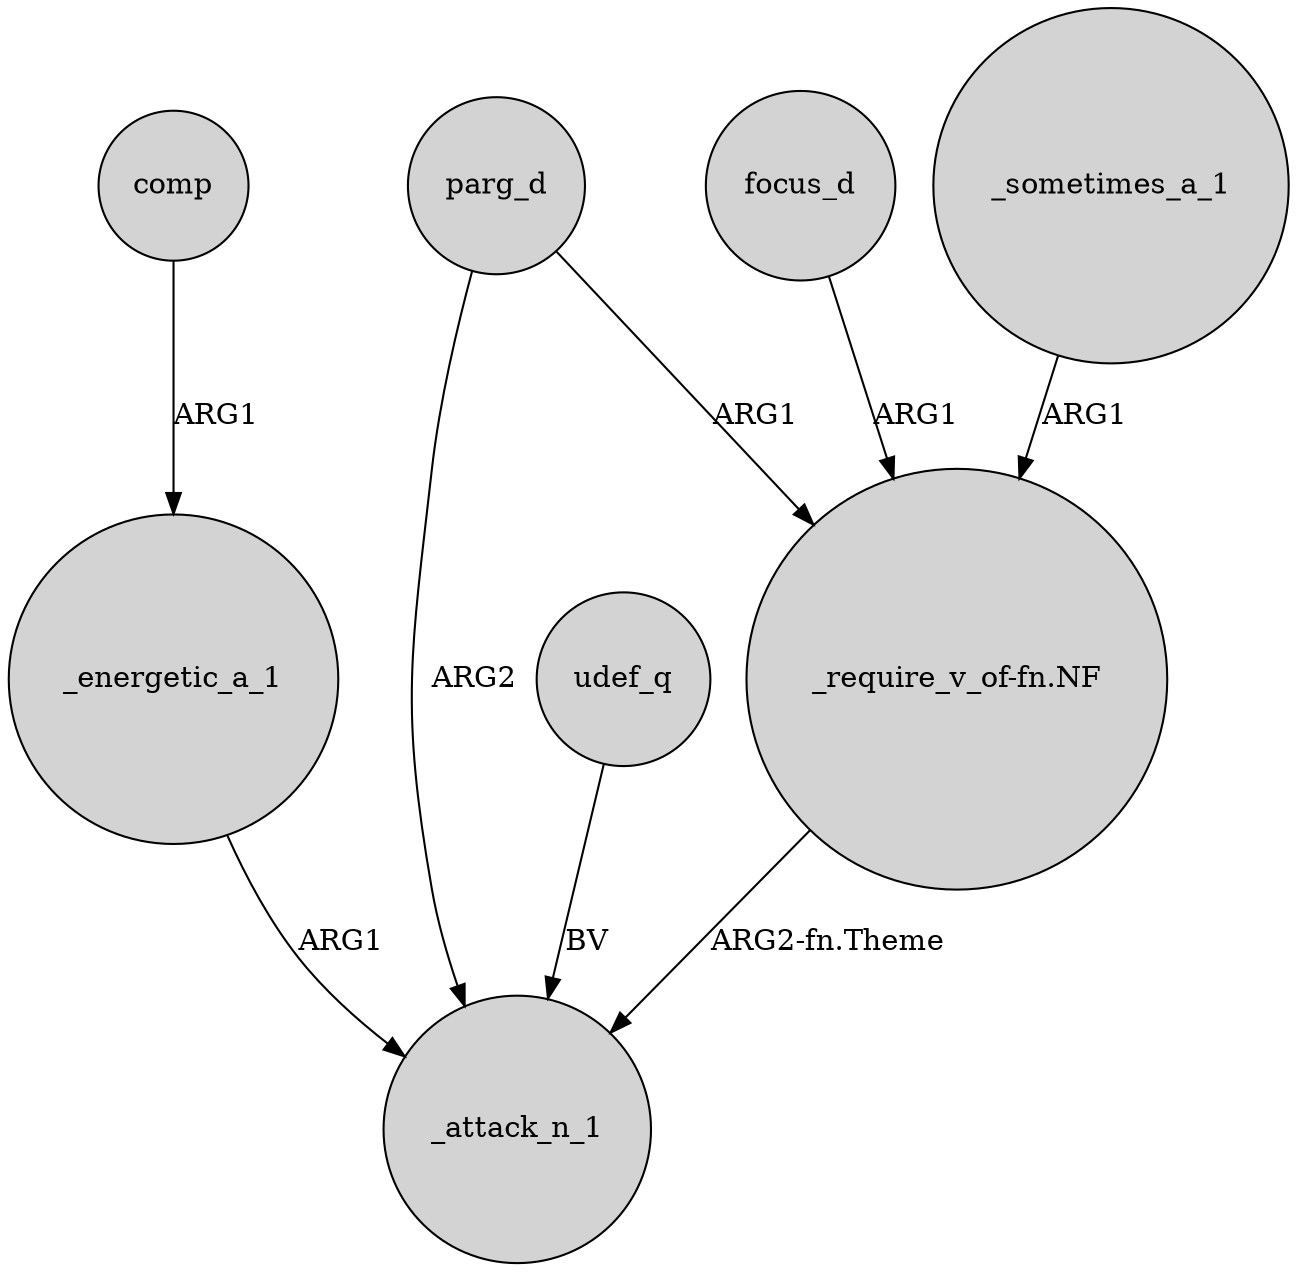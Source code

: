 digraph {
	node [shape=circle style=filled]
	_sometimes_a_1 -> "_require_v_of-fn.NF" [label=ARG1]
	_energetic_a_1 -> _attack_n_1 [label=ARG1]
	comp -> _energetic_a_1 [label=ARG1]
	udef_q -> _attack_n_1 [label=BV]
	"_require_v_of-fn.NF" -> _attack_n_1 [label="ARG2-fn.Theme"]
	focus_d -> "_require_v_of-fn.NF" [label=ARG1]
	parg_d -> "_require_v_of-fn.NF" [label=ARG1]
	parg_d -> _attack_n_1 [label=ARG2]
}
